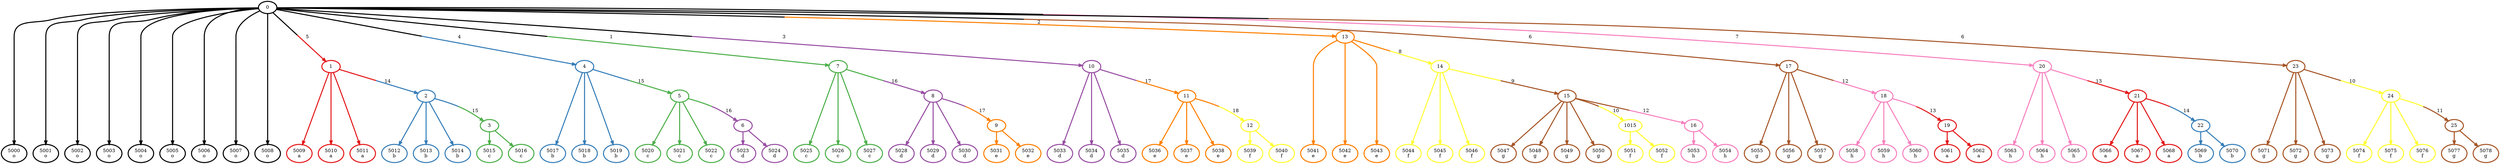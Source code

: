digraph T {
	{
		rank=same
		0 [penwidth=3,colorscheme=set19,color=0,label="5000\no"]
		1 [penwidth=3,colorscheme=set19,color=0,label="5001\no"]
		2 [penwidth=3,colorscheme=set19,color=0,label="5002\no"]
		3 [penwidth=3,colorscheme=set19,color=0,label="5003\no"]
		4 [penwidth=3,colorscheme=set19,color=0,label="5004\no"]
		5 [penwidth=3,colorscheme=set19,color=0,label="5005\no"]
		6 [penwidth=3,colorscheme=set19,color=0,label="5006\no"]
		7 [penwidth=3,colorscheme=set19,color=0,label="5007\no"]
		8 [penwidth=3,colorscheme=set19,color=0,label="5008\no"]
		9 [penwidth=3,colorscheme=set19,color=1,label="5009\na"]
		10 [penwidth=3,colorscheme=set19,color=1,label="5010\na"]
		11 [penwidth=3,colorscheme=set19,color=1,label="5011\na"]
		12 [penwidth=3,colorscheme=set19,color=2,label="5017\nb"]
		13 [penwidth=3,colorscheme=set19,color=2,label="5018\nb"]
		14 [penwidth=3,colorscheme=set19,color=2,label="5019\nb"]
		15 [penwidth=3,colorscheme=set19,color=3,label="5025\nc"]
		16 [penwidth=3,colorscheme=set19,color=3,label="5026\nc"]
		17 [penwidth=3,colorscheme=set19,color=3,label="5027\nc"]
		18 [penwidth=3,colorscheme=set19,color=4,label="5033\nd"]
		19 [penwidth=3,colorscheme=set19,color=4,label="5034\nd"]
		20 [penwidth=3,colorscheme=set19,color=4,label="5035\nd"]
		21 [penwidth=3,colorscheme=set19,color=5,label="5041\ne"]
		22 [penwidth=3,colorscheme=set19,color=5,label="5042\ne"]
		23 [penwidth=3,colorscheme=set19,color=5,label="5043\ne"]
		24 [penwidth=3,colorscheme=set19,color=7,label="5055\ng"]
		25 [penwidth=3,colorscheme=set19,color=7,label="5056\ng"]
		26 [penwidth=3,colorscheme=set19,color=7,label="5057\ng"]
		27 [penwidth=3,colorscheme=set19,color=8,label="5063\nh"]
		28 [penwidth=3,colorscheme=set19,color=8,label="5064\nh"]
		29 [penwidth=3,colorscheme=set19,color=8,label="5065\nh"]
		30 [penwidth=3,colorscheme=set19,color=7,label="5071\ng"]
		31 [penwidth=3,colorscheme=set19,color=7,label="5072\ng"]
		32 [penwidth=3,colorscheme=set19,color=7,label="5073\ng"]
		33 [penwidth=3,colorscheme=set19,color=2,label="5012\nb"]
		34 [penwidth=3,colorscheme=set19,color=2,label="5013\nb"]
		35 [penwidth=3,colorscheme=set19,color=2,label="5014\nb"]
		36 [penwidth=3,colorscheme=set19,color=3,label="5015\nc"]
		37 [penwidth=3,colorscheme=set19,color=3,label="5016\nc"]
		38 [penwidth=3,colorscheme=set19,color=3,label="5020\nc"]
		39 [penwidth=3,colorscheme=set19,color=3,label="5021\nc"]
		40 [penwidth=3,colorscheme=set19,color=3,label="5022\nc"]
		41 [penwidth=3,colorscheme=set19,color=4,label="5023\nd"]
		42 [penwidth=3,colorscheme=set19,color=4,label="5024\nd"]
		43 [penwidth=3,colorscheme=set19,color=4,label="5028\nd"]
		44 [penwidth=3,colorscheme=set19,color=4,label="5029\nd"]
		45 [penwidth=3,colorscheme=set19,color=4,label="5030\nd"]
		46 [penwidth=3,colorscheme=set19,color=5,label="5031\ne"]
		47 [penwidth=3,colorscheme=set19,color=5,label="5032\ne"]
		48 [penwidth=3,colorscheme=set19,color=5,label="5036\ne"]
		49 [penwidth=3,colorscheme=set19,color=5,label="5037\ne"]
		50 [penwidth=3,colorscheme=set19,color=5,label="5038\ne"]
		51 [penwidth=3,colorscheme=set19,color=6,label="5039\nf"]
		52 [penwidth=3,colorscheme=set19,color=6,label="5040\nf"]
		53 [penwidth=3,colorscheme=set19,color=6,label="5044\nf"]
		54 [penwidth=3,colorscheme=set19,color=6,label="5045\nf"]
		55 [penwidth=3,colorscheme=set19,color=6,label="5046\nf"]
		56 [penwidth=3,colorscheme=set19,color=7,label="5047\ng"]
		57 [penwidth=3,colorscheme=set19,color=7,label="5048\ng"]
		58 [penwidth=3,colorscheme=set19,color=7,label="5049\ng"]
		59 [penwidth=3,colorscheme=set19,color=7,label="5050\ng"]
		60 [penwidth=3,colorscheme=set19,color=6,label="5051\nf"]
		61 [penwidth=3,colorscheme=set19,color=6,label="5052\nf"]
		62 [penwidth=3,colorscheme=set19,color=8,label="5053\nh"]
		63 [penwidth=3,colorscheme=set19,color=8,label="5054\nh"]
		64 [penwidth=3,colorscheme=set19,color=8,label="5058\nh"]
		65 [penwidth=3,colorscheme=set19,color=8,label="5059\nh"]
		66 [penwidth=3,colorscheme=set19,color=8,label="5060\nh"]
		67 [penwidth=3,colorscheme=set19,color=1,label="5061\na"]
		68 [penwidth=3,colorscheme=set19,color=1,label="5062\na"]
		69 [penwidth=3,colorscheme=set19,color=1,label="5066\na"]
		70 [penwidth=3,colorscheme=set19,color=1,label="5067\na"]
		71 [penwidth=3,colorscheme=set19,color=1,label="5068\na"]
		72 [penwidth=3,colorscheme=set19,color=2,label="5069\nb"]
		73 [penwidth=3,colorscheme=set19,color=2,label="5070\nb"]
		74 [penwidth=3,colorscheme=set19,color=6,label="5074\nf"]
		75 [penwidth=3,colorscheme=set19,color=6,label="5075\nf"]
		76 [penwidth=3,colorscheme=set19,color=6,label="5076\nf"]
		77 [penwidth=3,colorscheme=set19,color=7,label="5077\ng"]
		78 [penwidth=3,colorscheme=set19,color=7,label="5078\ng"]
	}
	79 [penwidth=3,colorscheme=set19,color=0,label="0"]
	80 [penwidth=3,colorscheme=set19,color=1,label="1"]
	81 [penwidth=3,colorscheme=set19,color=2,label="4"]
	82 [penwidth=3,colorscheme=set19,color=3,label="7"]
	83 [penwidth=3,colorscheme=set19,color=4,label="10"]
	84 [penwidth=3,colorscheme=set19,color=5,label="13"]
	85 [penwidth=3,colorscheme=set19,color=7,label="17"]
	86 [penwidth=3,colorscheme=set19,color=8,label="20"]
	87 [penwidth=3,colorscheme=set19,color=7,label="23"]
	88 [penwidth=3,colorscheme=set19,color=2,label="2"]
	89 [penwidth=3,colorscheme=set19,color=3,label="5"]
	90 [penwidth=3,colorscheme=set19,color=4,label="8"]
	91 [penwidth=3,colorscheme=set19,color=5,label="11"]
	92 [penwidth=3,colorscheme=set19,color=6,label="14"]
	93 [penwidth=3,colorscheme=set19,color=8,label="18"]
	94 [penwidth=3,colorscheme=set19,color=1,label="21"]
	95 [penwidth=3,colorscheme=set19,color=6,label="24"]
	96 [penwidth=3,colorscheme=set19,color=3,label="3"]
	97 [penwidth=3,colorscheme=set19,color=4,label="6"]
	98 [penwidth=3,colorscheme=set19,color=5,label="9"]
	99 [penwidth=3,colorscheme=set19,color=6,label="12"]
	100 [penwidth=3,colorscheme=set19,color=7,label="15"]
	101 [penwidth=3,colorscheme=set19,color=6,label="1015"]
	102 [penwidth=3,colorscheme=set19,color=8,label="16"]
	103 [penwidth=3,colorscheme=set19,color=1,label="19"]
	104 [penwidth=3,colorscheme=set19,color=2,label="22"]
	105 [penwidth=3,colorscheme=set19,color=7,label="25"]
	79 -> 80 [penwidth=3,colorscheme=set19,color="0;0.5:1",label="5"]
	79 -> 81 [penwidth=3,colorscheme=set19,color="0;0.5:2",label="4"]
	79 -> 82 [penwidth=3,colorscheme=set19,color="0;0.5:3",label="1"]
	79 -> 83 [penwidth=3,colorscheme=set19,color="0;0.5:4",label="3"]
	79 -> 84 [penwidth=3,colorscheme=set19,color="0;0.5:5",label="2"]
	79 -> 85 [penwidth=3,colorscheme=set19,color="0;0.5:7",label="6"]
	79 -> 86 [penwidth=3,colorscheme=set19,color="0;0.5:8",label="7"]
	79 -> 87 [penwidth=3,colorscheme=set19,color="0;0.5:7",label="6"]
	79 -> 0 [penwidth=3,colorscheme=set19,color="0;0.5:0"]
	79 -> 1 [penwidth=3,colorscheme=set19,color="0;0.5:0"]
	79 -> 2 [penwidth=3,colorscheme=set19,color="0;0.5:0"]
	79 -> 3 [penwidth=3,colorscheme=set19,color="0;0.5:0"]
	79 -> 4 [penwidth=3,colorscheme=set19,color="0;0.5:0"]
	79 -> 5 [penwidth=3,colorscheme=set19,color="0;0.5:0"]
	79 -> 6 [penwidth=3,colorscheme=set19,color="0;0.5:0"]
	79 -> 7 [penwidth=3,colorscheme=set19,color="0;0.5:0"]
	79 -> 8 [penwidth=3,colorscheme=set19,color="0;0.5:0"]
	80 -> 88 [penwidth=3,colorscheme=set19,color="1;0.5:2",label="14"]
	80 -> 9 [penwidth=3,colorscheme=set19,color="1;0.5:1"]
	80 -> 10 [penwidth=3,colorscheme=set19,color="1;0.5:1"]
	80 -> 11 [penwidth=3,colorscheme=set19,color="1;0.5:1"]
	81 -> 89 [penwidth=3,colorscheme=set19,color="2;0.5:3",label="15"]
	81 -> 12 [penwidth=3,colorscheme=set19,color="2;0.5:2"]
	81 -> 13 [penwidth=3,colorscheme=set19,color="2;0.5:2"]
	81 -> 14 [penwidth=3,colorscheme=set19,color="2;0.5:2"]
	82 -> 90 [penwidth=3,colorscheme=set19,color="3;0.5:4",label="16"]
	82 -> 15 [penwidth=3,colorscheme=set19,color="3;0.5:3"]
	82 -> 16 [penwidth=3,colorscheme=set19,color="3;0.5:3"]
	82 -> 17 [penwidth=3,colorscheme=set19,color="3;0.5:3"]
	83 -> 91 [penwidth=3,colorscheme=set19,color="4;0.5:5",label="17"]
	83 -> 18 [penwidth=3,colorscheme=set19,color="4;0.5:4"]
	83 -> 19 [penwidth=3,colorscheme=set19,color="4;0.5:4"]
	83 -> 20 [penwidth=3,colorscheme=set19,color="4;0.5:4"]
	84 -> 92 [penwidth=3,colorscheme=set19,color="5;0.5:6",label="8"]
	84 -> 21 [penwidth=3,colorscheme=set19,color="5;0.5:5"]
	84 -> 22 [penwidth=3,colorscheme=set19,color="5;0.5:5"]
	84 -> 23 [penwidth=3,colorscheme=set19,color="5;0.5:5"]
	85 -> 93 [penwidth=3,colorscheme=set19,color="7;0.5:8",label="12"]
	85 -> 24 [penwidth=3,colorscheme=set19,color="7;0.5:7"]
	85 -> 25 [penwidth=3,colorscheme=set19,color="7;0.5:7"]
	85 -> 26 [penwidth=3,colorscheme=set19,color="7;0.5:7"]
	86 -> 94 [penwidth=3,colorscheme=set19,color="8;0.5:1",label="13"]
	86 -> 27 [penwidth=3,colorscheme=set19,color="8;0.5:8"]
	86 -> 28 [penwidth=3,colorscheme=set19,color="8;0.5:8"]
	86 -> 29 [penwidth=3,colorscheme=set19,color="8;0.5:8"]
	87 -> 95 [penwidth=3,colorscheme=set19,color="7;0.5:6",label="10"]
	87 -> 30 [penwidth=3,colorscheme=set19,color="7;0.5:7"]
	87 -> 31 [penwidth=3,colorscheme=set19,color="7;0.5:7"]
	87 -> 32 [penwidth=3,colorscheme=set19,color="7;0.5:7"]
	88 -> 96 [penwidth=3,colorscheme=set19,color="2;0.5:3",label="15"]
	88 -> 33 [penwidth=3,colorscheme=set19,color="2;0.5:2"]
	88 -> 34 [penwidth=3,colorscheme=set19,color="2;0.5:2"]
	88 -> 35 [penwidth=3,colorscheme=set19,color="2;0.5:2"]
	89 -> 97 [penwidth=3,colorscheme=set19,color="3;0.5:4",label="16"]
	89 -> 38 [penwidth=3,colorscheme=set19,color="3;0.5:3"]
	89 -> 39 [penwidth=3,colorscheme=set19,color="3;0.5:3"]
	89 -> 40 [penwidth=3,colorscheme=set19,color="3;0.5:3"]
	90 -> 98 [penwidth=3,colorscheme=set19,color="4;0.5:5",label="17"]
	90 -> 43 [penwidth=3,colorscheme=set19,color="4;0.5:4"]
	90 -> 44 [penwidth=3,colorscheme=set19,color="4;0.5:4"]
	90 -> 45 [penwidth=3,colorscheme=set19,color="4;0.5:4"]
	91 -> 99 [penwidth=3,colorscheme=set19,color="5;0.5:6",label="18"]
	91 -> 48 [penwidth=3,colorscheme=set19,color="5;0.5:5"]
	91 -> 49 [penwidth=3,colorscheme=set19,color="5;0.5:5"]
	91 -> 50 [penwidth=3,colorscheme=set19,color="5;0.5:5"]
	92 -> 100 [penwidth=3,colorscheme=set19,color="6;0.5:7",label="9"]
	92 -> 53 [penwidth=3,colorscheme=set19,color="6;0.5:6"]
	92 -> 54 [penwidth=3,colorscheme=set19,color="6;0.5:6"]
	92 -> 55 [penwidth=3,colorscheme=set19,color="6;0.5:6"]
	93 -> 103 [penwidth=3,colorscheme=set19,color="8;0.5:1",label="13"]
	93 -> 64 [penwidth=3,colorscheme=set19,color="8;0.5:8"]
	93 -> 65 [penwidth=3,colorscheme=set19,color="8;0.5:8"]
	93 -> 66 [penwidth=3,colorscheme=set19,color="8;0.5:8"]
	94 -> 104 [penwidth=3,colorscheme=set19,color="1;0.5:2",label="14"]
	94 -> 69 [penwidth=3,colorscheme=set19,color="1;0.5:1"]
	94 -> 70 [penwidth=3,colorscheme=set19,color="1;0.5:1"]
	94 -> 71 [penwidth=3,colorscheme=set19,color="1;0.5:1"]
	95 -> 105 [penwidth=3,colorscheme=set19,color="6;0.5:7",label="11"]
	95 -> 74 [penwidth=3,colorscheme=set19,color="6;0.5:6"]
	95 -> 75 [penwidth=3,colorscheme=set19,color="6;0.5:6"]
	95 -> 76 [penwidth=3,colorscheme=set19,color="6;0.5:6"]
	96 -> 36 [penwidth=3,colorscheme=set19,color="3;0.5:3"]
	96 -> 37 [penwidth=3,colorscheme=set19,color="3;0.5:3"]
	97 -> 41 [penwidth=3,colorscheme=set19,color="4;0.5:4"]
	97 -> 42 [penwidth=3,colorscheme=set19,color="4;0.5:4"]
	98 -> 46 [penwidth=3,colorscheme=set19,color="5;0.5:5"]
	98 -> 47 [penwidth=3,colorscheme=set19,color="5;0.5:5"]
	99 -> 51 [penwidth=3,colorscheme=set19,color="6;0.5:6"]
	99 -> 52 [penwidth=3,colorscheme=set19,color="6;0.5:6"]
	100 -> 101 [penwidth=3,colorscheme=set19,color="7;0.5:6",label="10"]
	100 -> 102 [penwidth=3,colorscheme=set19,color="7;0.5:8",label="12"]
	100 -> 56 [penwidth=3,colorscheme=set19,color="7;0.5:7"]
	100 -> 57 [penwidth=3,colorscheme=set19,color="7;0.5:7"]
	100 -> 58 [penwidth=3,colorscheme=set19,color="7;0.5:7"]
	100 -> 59 [penwidth=3,colorscheme=set19,color="7;0.5:7"]
	101 -> 60 [penwidth=3,colorscheme=set19,color="6;0.5:6"]
	101 -> 61 [penwidth=3,colorscheme=set19,color="6;0.5:6"]
	102 -> 62 [penwidth=3,colorscheme=set19,color="8;0.5:8"]
	102 -> 63 [penwidth=3,colorscheme=set19,color="8;0.5:8"]
	103 -> 67 [penwidth=3,colorscheme=set19,color="1;0.5:1"]
	103 -> 68 [penwidth=3,colorscheme=set19,color="1;0.5:1"]
	104 -> 72 [penwidth=3,colorscheme=set19,color="2;0.5:2"]
	104 -> 73 [penwidth=3,colorscheme=set19,color="2;0.5:2"]
	105 -> 77 [penwidth=3,colorscheme=set19,color="7;0.5:7"]
	105 -> 78 [penwidth=3,colorscheme=set19,color="7;0.5:7"]
}

